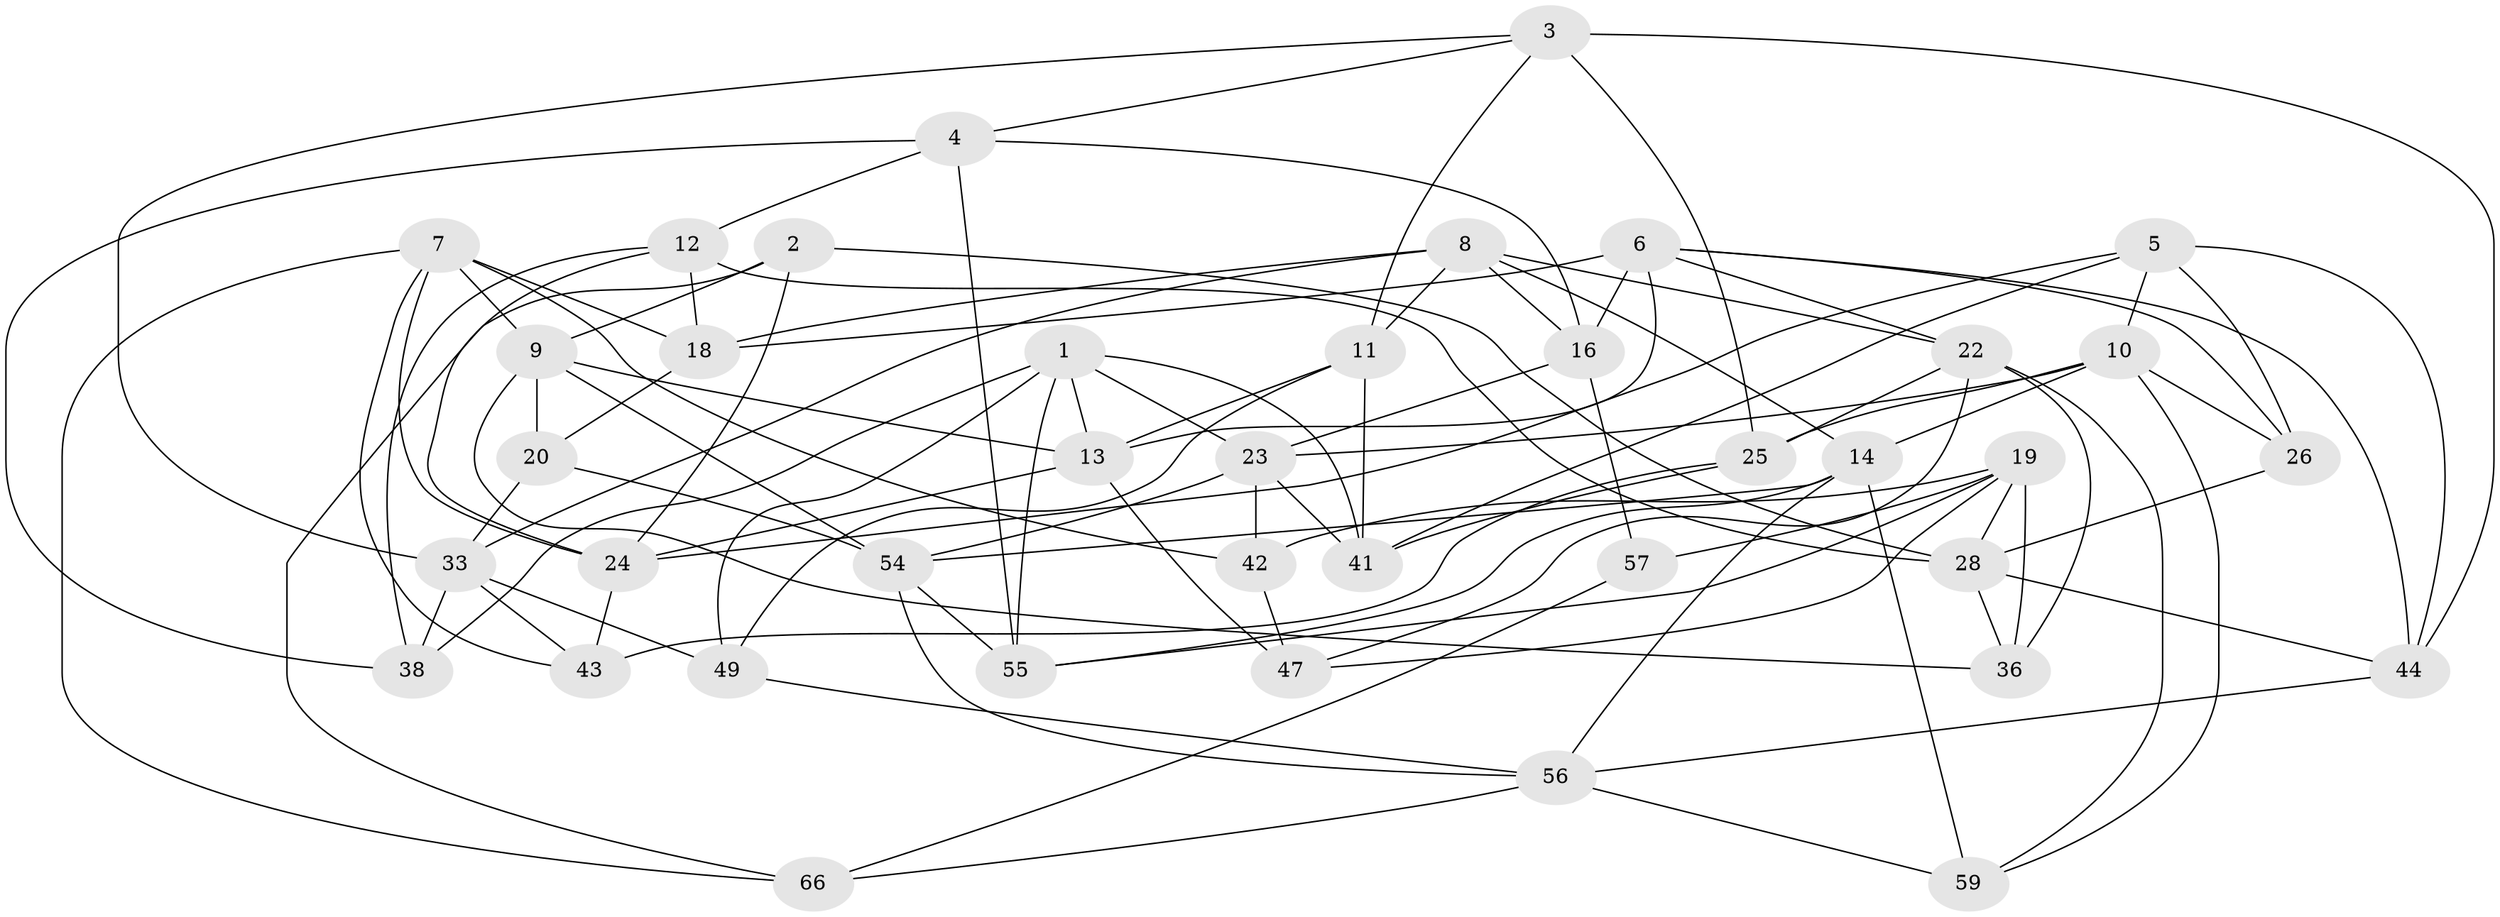 // original degree distribution, {4: 1.0}
// Generated by graph-tools (version 1.1) at 2025/11/02/27/25 16:11:47]
// undirected, 39 vertices, 99 edges
graph export_dot {
graph [start="1"]
  node [color=gray90,style=filled];
  1 [super="+40"];
  2;
  3 [super="+46"];
  4 [super="+27"];
  5 [super="+21"];
  6 [super="+35"];
  7 [super="+17"];
  8 [super="+30"];
  9 [super="+50"];
  10 [super="+58"];
  11 [super="+45"];
  12 [super="+48"];
  13 [super="+29"];
  14 [super="+15"];
  16 [super="+37"];
  18 [super="+64"];
  19 [super="+51"];
  20;
  22 [super="+39"];
  23 [super="+32"];
  24 [super="+62"];
  25 [super="+52"];
  26;
  28 [super="+31"];
  33 [super="+34"];
  36;
  38;
  41 [super="+53"];
  42;
  43;
  44 [super="+65"];
  47;
  49;
  54 [super="+60"];
  55 [super="+61"];
  56 [super="+63"];
  57;
  59;
  66;
  1 -- 49;
  1 -- 41;
  1 -- 55;
  1 -- 38;
  1 -- 23;
  1 -- 13;
  2 -- 9;
  2 -- 66;
  2 -- 28;
  2 -- 24;
  3 -- 33;
  3 -- 4;
  3 -- 44;
  3 -- 25 [weight=2];
  3 -- 11;
  4 -- 38;
  4 -- 55 [weight=2];
  4 -- 16;
  4 -- 12;
  5 -- 10;
  5 -- 26;
  5 -- 44 [weight=2];
  5 -- 24;
  5 -- 41;
  6 -- 22;
  6 -- 13;
  6 -- 16;
  6 -- 26;
  6 -- 18;
  6 -- 44;
  7 -- 43;
  7 -- 66;
  7 -- 42;
  7 -- 24;
  7 -- 9;
  7 -- 18;
  8 -- 16;
  8 -- 22;
  8 -- 11;
  8 -- 33;
  8 -- 14;
  8 -- 18;
  9 -- 20;
  9 -- 36;
  9 -- 54;
  9 -- 13;
  10 -- 25;
  10 -- 14;
  10 -- 59;
  10 -- 26;
  10 -- 23;
  11 -- 13;
  11 -- 41 [weight=2];
  11 -- 49;
  12 -- 28;
  12 -- 24;
  12 -- 18 [weight=2];
  12 -- 38;
  13 -- 24;
  13 -- 47;
  14 -- 59;
  14 -- 56;
  14 -- 55;
  14 -- 54;
  16 -- 57 [weight=2];
  16 -- 23;
  18 -- 20;
  19 -- 42;
  19 -- 36;
  19 -- 57;
  19 -- 28;
  19 -- 47;
  19 -- 55;
  20 -- 33;
  20 -- 54;
  22 -- 36;
  22 -- 59;
  22 -- 47;
  22 -- 25;
  23 -- 41;
  23 -- 42;
  23 -- 54;
  24 -- 43;
  25 -- 43;
  25 -- 41;
  26 -- 28;
  28 -- 36;
  28 -- 44;
  33 -- 38;
  33 -- 43;
  33 -- 49;
  42 -- 47;
  44 -- 56;
  49 -- 56;
  54 -- 55;
  54 -- 56;
  56 -- 59;
  56 -- 66;
  57 -- 66;
}
